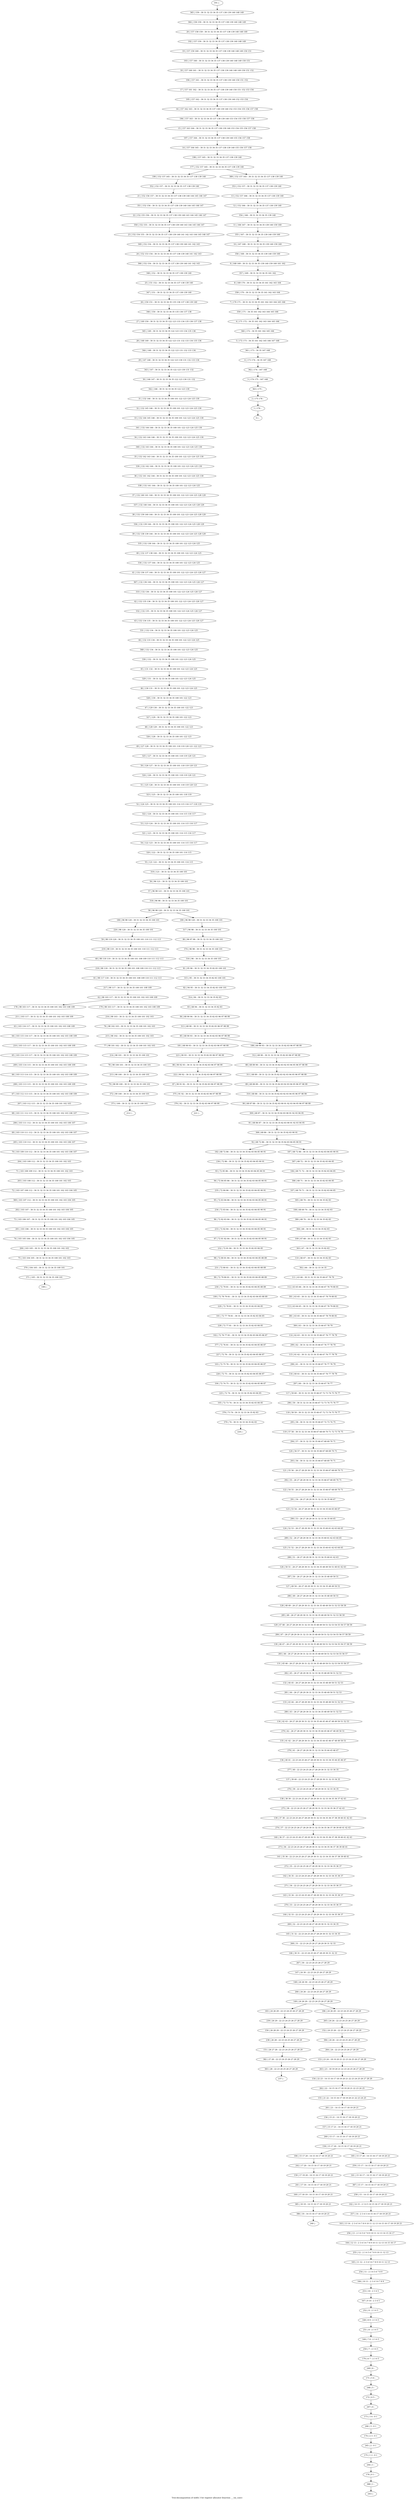 digraph G {
graph [label="Tree-decomposition of width 3 for register allocator (function ___tm_conv)"]
0[label="0 | : "];
1[label="1 | 176 : "];
2[label="2 | 175 176 : "];
3[label="3 | 174 175 : 167 168 "];
4[label="4 | 173 174 : 34 35 167 168 "];
5[label="5 | 172 173 : 34 35 161 162 165 166 167 168 "];
6[label="6 | 171 172 : 34 35 161 162 163 164 165 166 "];
7[label="7 | 170 171 : 30 31 32 33 34 35 161 162 163 164 165 166 "];
8[label="8 | 169 170 : 30 31 32 33 34 35 161 162 163 164 "];
9[label="9 | 168 169 : 30 31 32 33 34 35 139 140 159 160 161 162 "];
10[label="10 | 167 168 : 30 31 32 33 34 35 139 140 159 160 "];
11[label="11 | 166 167 : 30 31 32 33 34 35 139 140 159 160 "];
12[label="12 | 152 166 : 30 31 32 33 34 35 137 138 139 140 "];
13[label="13 | 152 157 166 : 30 31 32 33 34 35 137 138 139 140 "];
14[label="14 | 157 164 165 : 30 31 32 33 34 35 137 138 139 140 155 156 157 158 "];
15[label="15 | 157 163 164 : 30 31 32 33 34 35 137 138 139 140 153 154 155 156 157 158 "];
16[label="16 | 157 162 163 : 30 31 32 33 34 35 137 138 139 140 152 153 154 155 156 157 158 "];
17[label="17 | 157 161 162 : 30 31 32 33 34 35 137 138 139 140 150 151 152 153 154 "];
18[label="18 | 157 160 161 : 30 31 32 33 34 35 137 138 139 140 148 149 150 151 152 "];
19[label="19 | 157 159 160 : 30 31 32 33 34 35 137 138 139 140 148 149 150 151 "];
20[label="20 | 157 158 159 : 30 31 32 33 34 35 137 138 139 140 148 149 "];
21[label="21 | 152 156 157 : 30 31 32 33 34 35 137 138 139 140 144 145 146 147 "];
22[label="22 | 152 155 156 : 30 31 32 33 34 35 137 138 139 140 143 144 145 146 147 "];
23[label="23 | 152 154 155 : 30 31 32 33 34 35 137 138 139 140 141 142 143 144 145 146 147 "];
24[label="24 | 152 153 154 : 30 31 32 33 34 35 137 138 139 140 141 142 143 "];
25[label="25 | 151 152 : 30 31 32 33 34 35 137 138 139 140 "];
26[label="26 | 150 151 : 30 31 32 33 34 35 135 136 137 138 139 140 "];
27[label="27 | 149 150 : 30 31 32 33 34 35 122 123 133 134 135 136 137 138 "];
28[label="28 | 148 149 : 30 31 32 33 34 35 122 123 131 132 133 134 135 136 "];
29[label="29 | 147 148 : 30 31 32 33 34 35 122 123 130 131 132 133 134 "];
30[label="30 | 146 147 : 30 31 32 33 34 35 122 123 130 131 132 "];
31[label="31 | 132 146 : 30 31 32 33 34 35 100 101 122 123 124 125 130 "];
32[label="32 | 132 145 146 : 30 31 32 33 34 35 100 101 122 123 124 125 130 "];
33[label="33 | 132 144 145 146 : 30 31 32 33 34 35 100 101 122 123 124 125 130 "];
34[label="34 | 132 143 144 146 : 30 31 32 33 34 35 100 101 122 123 124 125 130 "];
35[label="35 | 132 142 143 144 : 30 31 32 33 34 35 100 101 122 123 124 125 130 "];
36[label="36 | 132 141 142 144 : 30 31 32 33 34 35 100 101 122 123 124 125 130 "];
37[label="37 | 132 140 141 144 : 30 31 32 33 34 35 100 101 122 123 124 125 128 129 "];
38[label="38 | 132 139 140 144 : 30 31 32 33 34 35 100 101 122 123 124 125 128 129 "];
39[label="39 | 132 138 139 144 : 30 31 32 33 34 35 100 101 122 123 124 125 128 129 "];
40[label="40 | 132 137 138 144 : 30 31 32 33 34 35 100 101 122 123 124 125 "];
41[label="41 | 132 136 137 144 : 30 31 32 33 34 35 100 101 122 123 124 125 126 127 "];
42[label="42 | 132 135 136 : 30 31 32 33 34 35 100 101 122 123 124 125 126 127 "];
43[label="43 | 132 134 135 : 30 31 32 33 34 35 100 101 122 123 124 125 126 127 "];
44[label="44 | 132 133 134 : 30 31 32 33 34 35 100 101 122 123 124 125 "];
45[label="45 | 131 132 : 30 31 32 33 34 35 100 101 122 123 124 125 "];
46[label="46 | 130 131 : 30 31 32 33 34 35 100 101 122 123 124 125 "];
47[label="47 | 129 130 : 30 31 32 33 34 35 100 101 122 123 "];
48[label="48 | 128 129 : 30 31 32 33 34 35 100 101 122 123 "];
49[label="49 | 127 128 : 30 31 32 33 34 35 100 101 118 119 120 121 122 123 "];
50[label="50 | 126 127 : 30 31 32 33 34 35 100 101 118 119 120 121 "];
51[label="51 | 125 126 : 30 31 32 33 34 35 100 101 118 119 120 121 "];
52[label="52 | 124 125 : 30 31 32 33 34 35 100 101 114 115 116 117 118 119 "];
53[label="53 | 123 124 : 30 31 32 33 34 35 100 101 114 115 116 117 "];
54[label="54 | 122 123 : 30 31 32 33 34 35 100 101 114 115 116 117 "];
55[label="55 | 121 122 : 30 31 32 33 34 35 100 101 114 115 "];
56[label="56 | 96 121 : 30 31 32 33 34 35 100 101 "];
57[label="57 | 96 98 121 : 30 31 32 33 34 35 100 101 "];
58[label="58 | 96 98 120 : 30 31 32 33 34 35 100 101 "];
59[label="59 | 98 119 120 : 30 31 32 33 34 35 100 101 110 111 112 113 "];
60[label="60 | 98 118 119 : 30 31 32 33 34 35 100 101 108 109 110 111 112 113 "];
61[label="61 | 98 117 118 : 30 31 32 33 34 35 100 101 108 109 110 111 112 113 "];
62[label="62 | 98 103 117 : 30 31 32 33 34 35 100 101 102 103 108 109 "];
63[label="63 | 103 116 117 : 30 31 32 33 34 35 100 101 102 103 108 109 "];
64[label="64 | 103 115 116 117 : 30 31 32 33 34 35 100 101 102 103 108 109 "];
65[label="65 | 103 114 115 117 : 30 31 32 33 34 35 100 101 102 103 108 109 "];
66[label="66 | 103 113 114 115 : 30 31 32 33 34 35 100 101 102 103 108 109 "];
67[label="67 | 103 112 113 115 : 30 31 32 33 34 35 100 101 102 103 108 109 "];
68[label="68 | 103 111 112 115 : 30 31 32 33 34 35 100 101 102 103 106 107 "];
69[label="69 | 103 110 111 112 : 30 31 32 33 34 35 100 101 102 103 106 107 "];
70[label="70 | 103 109 110 112 : 30 31 32 33 34 35 100 101 102 103 106 107 "];
71[label="71 | 103 108 109 112 : 30 31 32 33 34 35 100 101 102 103 "];
72[label="72 | 103 107 108 112 : 30 31 32 33 34 35 100 101 102 103 104 105 "];
73[label="73 | 103 106 107 : 30 31 32 33 34 35 100 101 102 103 104 105 "];
74[label="74 | 103 105 106 : 30 31 32 33 34 35 100 101 102 103 104 105 "];
75[label="75 | 103 104 105 : 30 31 32 33 34 35 100 101 102 103 "];
76[label="76 | 98 102 103 : 30 31 32 33 34 35 100 101 102 103 "];
77[label="77 | 98 101 102 : 30 31 32 33 34 35 100 101 102 103 "];
78[label="78 | 98 100 101 : 30 31 32 33 34 35 100 101 "];
79[label="79 | 98 99 100 : 30 31 32 33 34 35 100 101 "];
80[label="80 | 96 97 98 : 30 31 32 33 34 35 100 101 "];
81[label="81 | 95 96 : 30 31 32 33 34 35 82 83 100 101 "];
82[label="82 | 94 95 : 30 31 32 33 34 35 82 83 100 101 "];
83[label="83 | 68 94 : 30 31 32 33 34 35 82 83 "];
84[label="84 | 68 90 94 : 30 31 32 33 34 35 82 83 96 97 98 99 "];
85[label="85 | 68 90 93 : 30 31 32 33 34 35 82 83 96 97 98 99 "];
86[label="86 | 90 92 93 : 30 31 32 33 34 35 82 83 96 97 98 99 "];
87[label="87 | 90 91 92 : 30 31 32 33 34 35 82 83 96 97 98 99 "];
88[label="88 | 68 89 90 : 30 31 32 33 34 35 82 83 92 93 94 95 96 97 98 99 "];
89[label="89 | 68 88 89 : 30 31 32 33 34 35 82 83 92 93 94 95 96 97 98 99 "];
90[label="90 | 68 87 88 : 30 31 32 33 34 35 82 83 90 91 92 93 94 95 96 97 98 99 "];
91[label="91 | 68 86 87 : 30 31 32 33 34 35 82 83 90 91 92 93 94 95 "];
92[label="92 | 68 72 86 : 30 31 32 33 34 35 82 83 84 85 90 91 "];
93[label="93 | 72 85 86 : 30 31 32 33 34 35 82 83 84 85 90 91 "];
94[label="94 | 72 84 85 86 : 30 31 32 33 34 35 82 83 84 85 90 91 "];
95[label="95 | 72 83 84 86 : 30 31 32 33 34 35 82 83 84 85 90 91 "];
96[label="96 | 72 82 83 84 : 30 31 32 33 34 35 82 83 84 85 90 91 "];
97[label="97 | 72 81 82 84 : 30 31 32 33 34 35 82 83 84 85 90 91 "];
98[label="98 | 72 80 81 84 : 30 31 32 33 34 35 82 83 84 85 88 89 "];
99[label="99 | 72 79 80 81 : 30 31 32 33 34 35 82 83 84 85 88 89 "];
100[label="100 | 72 78 79 81 : 30 31 32 33 34 35 82 83 84 85 88 89 "];
101[label="101 | 72 77 78 81 : 30 31 32 33 34 35 82 83 84 85 "];
102[label="102 | 72 76 77 81 : 30 31 32 33 34 35 82 83 84 85 86 87 "];
103[label="103 | 72 75 76 : 30 31 32 33 34 35 82 83 84 85 86 87 "];
104[label="104 | 72 74 75 : 30 31 32 33 34 35 82 83 84 85 86 87 "];
105[label="105 | 72 73 74 : 30 31 32 33 34 35 82 83 84 85 "];
106[label="106 | 68 71 72 : 30 31 32 33 34 35 82 83 84 85 "];
107[label="107 | 68 70 71 : 30 31 32 33 34 35 82 83 84 85 "];
108[label="108 | 68 69 70 : 30 31 32 33 34 35 82 83 "];
109[label="109 | 67 68 : 30 31 32 33 34 35 82 83 "];
110[label="110 | 66 67 : 30 31 32 33 34 35 82 83 "];
111[label="111 | 63 66 : 30 31 32 33 34 35 66 67 78 79 "];
112[label="112 | 63 65 66 : 30 31 32 33 34 35 66 67 78 79 80 81 "];
113[label="113 | 63 64 65 : 30 31 32 33 34 35 66 67 78 79 80 81 "];
114[label="114 | 62 63 : 30 31 32 33 34 35 66 67 76 77 78 79 "];
115[label="115 | 61 62 : 30 31 32 33 34 35 66 67 76 77 78 79 "];
116[label="116 | 60 61 : 30 31 32 33 34 35 66 67 76 77 78 79 "];
117[label="117 | 59 60 : 30 31 32 33 34 35 66 67 72 73 74 75 76 77 "];
118[label="118 | 58 59 : 30 31 32 33 34 35 66 67 72 73 74 75 76 77 "];
119[label="119 | 57 58 : 30 31 32 33 34 35 66 67 68 69 70 71 72 73 74 75 "];
120[label="120 | 56 57 : 30 31 32 33 34 35 66 67 68 69 70 71 "];
121[label="121 | 55 56 : 26 27 28 29 30 31 32 33 34 35 66 67 68 69 70 71 "];
122[label="122 | 54 55 : 26 27 28 29 30 31 32 33 34 35 66 67 68 69 70 71 "];
123[label="123 | 53 54 : 26 27 28 29 30 31 32 33 34 35 64 65 66 67 "];
124[label="124 | 52 53 : 26 27 28 29 30 31 32 33 34 35 60 61 62 63 64 65 "];
125[label="125 | 51 52 : 26 27 28 29 30 31 32 33 34 35 60 61 62 63 64 65 "];
126[label="126 | 50 51 : 26 27 28 29 30 31 32 33 34 35 48 49 50 51 60 61 62 63 "];
127[label="127 | 49 50 : 26 27 28 29 30 31 32 33 34 35 48 49 50 51 "];
128[label="128 | 48 49 : 26 27 28 29 30 31 32 33 34 35 48 49 50 51 52 53 58 59 "];
129[label="129 | 47 48 : 26 27 28 29 30 31 32 33 34 35 48 49 50 51 52 53 54 55 56 57 58 59 "];
130[label="130 | 46 47 : 26 27 28 29 30 31 32 33 34 35 48 49 50 51 52 53 54 55 56 57 58 59 "];
131[label="131 | 45 46 : 26 27 28 29 30 31 32 33 34 35 48 49 50 51 52 53 54 55 56 57 "];
132[label="132 | 44 45 : 26 27 28 29 30 31 32 33 34 35 48 49 50 51 52 53 "];
133[label="133 | 43 44 : 26 27 28 29 30 31 32 33 34 35 48 49 50 51 52 53 "];
134[label="134 | 42 43 : 26 27 28 29 30 31 32 33 34 35 44 45 46 47 48 49 50 51 52 53 "];
135[label="135 | 41 42 : 26 27 28 29 30 31 32 33 34 35 44 45 46 47 48 49 50 51 "];
136[label="136 | 40 41 : 22 23 24 25 26 27 28 29 30 31 32 33 34 35 44 45 46 47 "];
137[label="137 | 39 40 : 22 23 24 25 26 27 28 29 30 31 32 33 34 35 "];
138[label="138 | 38 39 : 22 23 24 25 26 27 28 29 30 31 32 33 34 35 36 37 42 43 "];
139[label="139 | 37 38 : 22 23 24 25 26 27 28 29 30 31 32 33 34 35 36 37 38 39 40 41 42 43 "];
140[label="140 | 36 37 : 22 23 24 25 26 27 28 29 30 31 32 33 34 35 36 37 38 39 40 41 42 43 "];
141[label="141 | 35 36 : 22 23 24 25 26 27 28 29 30 31 32 33 34 35 36 37 38 39 40 41 "];
142[label="142 | 34 35 : 22 23 24 25 26 27 28 29 30 31 32 33 34 35 36 37 "];
143[label="143 | 33 34 : 22 23 24 25 26 27 28 29 30 31 32 33 34 35 36 37 "];
144[label="144 | 32 33 : 22 23 24 25 26 27 28 29 30 31 32 33 34 35 36 37 "];
145[label="145 | 31 32 : 22 23 24 25 26 27 28 29 30 31 32 33 34 35 "];
146[label="146 | 30 31 : 22 23 24 25 26 27 28 29 30 31 32 33 "];
147[label="147 | 24 30 : 22 23 24 25 26 27 28 29 "];
148[label="148 | 24 26 30 : 22 23 24 25 26 27 28 29 "];
149[label="149 | 24 26 29 : 22 23 24 25 26 27 28 29 "];
150[label="150 | 26 28 29 : 22 23 24 25 26 27 28 29 "];
151[label="151 | 26 27 28 : 22 23 24 25 26 27 28 29 "];
152[label="152 | 24 25 26 : 22 23 24 25 26 27 28 29 "];
153[label="153 | 23 24 : 18 19 20 21 22 23 24 25 26 27 28 29 "];
154[label="154 | 22 23 : 14 15 16 17 18 19 20 21 22 23 24 25 26 27 28 29 "];
155[label="155 | 21 22 : 14 15 16 17 18 19 20 21 22 23 24 25 "];
156[label="156 | 15 21 : 14 15 16 17 18 19 20 21 "];
157[label="157 | 15 17 21 : 14 15 16 17 18 19 20 21 "];
158[label="158 | 15 17 20 : 14 15 16 17 18 19 20 21 "];
159[label="159 | 17 19 20 : 14 15 16 17 18 19 20 21 "];
160[label="160 | 17 18 19 : 14 15 16 17 18 19 20 21 "];
161[label="161 | 15 16 17 : 14 15 16 17 18 19 20 21 "];
162[label="162 | 14 15 : 2 3 4 5 14 15 16 17 18 19 20 21 "];
163[label="163 | 13 14 : 2 3 4 5 6 7 8 9 10 11 12 13 14 15 16 17 18 19 20 21 "];
164[label="164 | 12 13 : 2 3 4 5 6 7 8 9 10 11 12 13 14 15 16 17 "];
165[label="165 | 11 12 : 2 3 4 5 6 7 8 9 10 11 12 13 "];
166[label="166 | 10 11 : 2 3 4 5 6 7 8 9 "];
167[label="167 | 9 10 : 2 3 4 5 "];
168[label="168 | 8 9 : 2 3 4 5 "];
169[label="169 | 7 8 : 2 3 4 5 "];
170[label="170 | 6 7 : 2 3 4 5 "];
171[label="171 | 5 6 : "];
172[label="172 | 4 5 : "];
173[label="173 | 3 4 : 0 1 "];
174[label="174 | 2 3 : 0 1 "];
175[label="175 | 1 2 : 0 1 "];
176[label="176 | 0 1 : "];
177[label="177 | 152 157 165 : 30 31 32 33 34 35 137 138 139 140 "];
178[label="178 | 98 103 117 : 30 31 32 33 34 35 100 101 102 103 108 109 "];
179[label="179 | 98 103 117 : 30 31 32 33 34 35 100 101 102 103 108 109 "];
180[label="180 | 96 98 120 : 30 31 32 33 34 35 100 101 "];
181[label="181 | 68 90 93 : 30 31 32 33 34 35 82 83 96 97 98 99 "];
182[label="182 | 68 72 86 : 30 31 32 33 34 35 82 83 84 85 90 91 "];
183[label="183 | 24 26 29 : 22 23 24 25 26 27 28 29 "];
184[label="184 | 15 17 20 : 14 15 16 17 18 19 20 21 "];
185[label="185 | 15 17 20 : 14 15 16 17 18 19 20 21 "];
186[label="186 | 24 26 29 : 22 23 24 25 26 27 28 29 "];
187[label="187 | 68 72 86 : 30 31 32 33 34 35 82 83 84 85 90 91 "];
188[label="188 | 68 90 93 : 30 31 32 33 34 35 82 83 96 97 98 99 "];
189[label="189 | 96 98 120 : 30 31 32 33 34 35 100 101 "];
190[label="190 | 152 157 165 : 30 31 32 33 34 35 137 138 139 140 "];
191[label="191 | : "];
192[label="192 | 157 159 : 30 31 32 33 34 35 137 138 139 140 148 149 "];
193[label="193 | 157 160 : 30 31 32 33 34 35 137 138 139 140 148 149 150 151 "];
194[label="194 | 157 161 : 30 31 32 33 34 35 137 138 139 140 150 151 152 "];
195[label="195 | 157 162 : 30 31 32 33 34 35 137 138 139 140 152 153 154 "];
196[label="196 | 157 163 : 30 31 32 33 34 35 137 138 139 140 153 154 155 156 157 158 "];
197[label="197 | 157 164 : 30 31 32 33 34 35 137 138 139 140 155 156 157 158 "];
198[label="198 | 157 165 : 30 31 32 33 34 35 137 138 139 140 "];
199[label="199 | : "];
200[label="200 | 103 105 : 30 31 32 33 34 35 100 101 102 103 "];
201[label="201 | 103 106 : 30 31 32 33 34 35 100 101 102 103 104 105 "];
202[label="202 | 103 107 : 30 31 32 33 34 35 100 101 102 103 104 105 "];
203[label="203 | 103 108 112 : 30 31 32 33 34 35 100 101 102 103 "];
204[label="204 | 103 109 112 : 30 31 32 33 34 35 100 101 102 103 "];
205[label="205 | 103 110 112 : 30 31 32 33 34 35 100 101 102 103 106 107 "];
206[label="206 | 103 111 112 : 30 31 32 33 34 35 100 101 102 103 106 107 "];
207[label="207 | 103 112 115 : 30 31 32 33 34 35 100 101 102 103 "];
208[label="208 | 103 113 115 : 30 31 32 33 34 35 100 101 102 103 108 109 "];
209[label="209 | 103 114 115 : 30 31 32 33 34 35 100 101 102 103 108 109 "];
210[label="210 | 103 115 117 : 30 31 32 33 34 35 100 101 102 103 108 109 "];
211[label="211 | 103 117 : 30 31 32 33 34 35 100 101 102 103 108 109 "];
212[label="212 | : "];
213[label="213 | 98 100 : 30 31 32 33 34 35 100 101 "];
214[label="214 | 98 101 : 30 31 32 33 34 35 100 101 "];
215[label="215 | 98 102 : 30 31 32 33 34 35 100 101 102 103 "];
216[label="216 | 98 103 : 30 31 32 33 34 35 100 101 102 103 "];
217[label="217 | 98 117 : 30 31 32 33 34 35 100 101 108 109 "];
218[label="218 | 98 118 : 30 31 32 33 34 35 100 101 108 109 110 111 112 113 "];
219[label="219 | 98 119 : 30 31 32 33 34 35 100 101 110 111 112 113 "];
220[label="220 | 98 120 : 30 31 32 33 34 35 100 101 "];
221[label="221 | : "];
222[label="222 | 90 92 : 30 31 32 33 34 35 82 83 96 97 98 99 "];
223[label="223 | 90 93 : 30 31 32 33 34 35 82 83 96 97 98 99 "];
224[label="224 | : "];
225[label="225 | 72 74 : 30 31 32 33 34 35 82 83 84 85 "];
226[label="226 | 72 75 : 30 31 32 33 34 35 82 83 84 85 86 87 "];
227[label="227 | 72 76 : 30 31 32 33 34 35 82 83 84 85 86 87 "];
228[label="228 | 72 77 81 : 30 31 32 33 34 35 82 83 84 85 "];
229[label="229 | 72 78 81 : 30 31 32 33 34 35 82 83 84 85 "];
230[label="230 | 72 79 81 : 30 31 32 33 34 35 82 83 84 85 88 89 "];
231[label="231 | 72 80 81 : 30 31 32 33 34 35 82 83 84 85 88 89 "];
232[label="232 | 72 81 84 : 30 31 32 33 34 35 82 83 84 85 "];
233[label="233 | 72 82 84 : 30 31 32 33 34 35 82 83 84 85 90 91 "];
234[label="234 | 72 83 84 : 30 31 32 33 34 35 82 83 84 85 90 91 "];
235[label="235 | 72 84 86 : 30 31 32 33 34 35 82 83 84 85 90 91 "];
236[label="236 | 72 86 : 30 31 32 33 34 35 82 83 84 85 90 91 "];
237[label="237 | : "];
238[label="238 | 26 28 : 22 23 24 25 26 27 28 29 "];
239[label="239 | 26 29 : 22 23 24 25 26 27 28 29 "];
240[label="240 | : "];
241[label="241 | 17 19 : 14 15 16 17 18 19 20 21 "];
242[label="242 | 17 20 : 14 15 16 17 18 19 20 21 "];
243[label="243 | : "];
244[label="244 | 1 : "];
245[label="245 | 2 : 0 1 "];
246[label="246 | 3 : 0 1 "];
247[label="247 | 4 : "];
248[label="248 | 5 : "];
249[label="249 | 6 : "];
250[label="250 | 7 : 2 3 4 5 "];
251[label="251 | 8 : 2 3 4 5 "];
252[label="252 | 9 : 2 3 4 5 "];
253[label="253 | 10 : 2 3 4 5 "];
254[label="254 | 11 : 2 3 4 5 6 7 8 9 "];
255[label="255 | 12 : 2 3 4 5 6 7 8 9 10 11 12 13 "];
256[label="256 | 13 : 2 3 4 5 6 7 8 9 10 11 12 13 14 15 16 17 "];
257[label="257 | 14 : 2 3 4 5 14 15 16 17 18 19 20 21 "];
258[label="258 | 15 : 14 15 16 17 18 19 20 21 "];
259[label="259 | 15 17 : 14 15 16 17 18 19 20 21 "];
260[label="260 | 15 17 : 14 15 16 17 18 19 20 21 "];
261[label="261 | 21 : 14 15 16 17 18 19 20 21 "];
262[label="262 | 22 : 14 15 16 17 18 19 20 21 22 23 24 25 "];
263[label="263 | 23 : 18 19 20 21 22 23 24 25 26 27 28 29 "];
264[label="264 | 24 : 22 23 24 25 26 27 28 29 "];
265[label="265 | 24 26 : 22 23 24 25 26 27 28 29 "];
266[label="266 | 24 26 : 22 23 24 25 26 27 28 29 "];
267[label="267 | 30 : 22 23 24 25 26 27 28 29 "];
268[label="268 | 31 : 22 23 24 25 26 27 28 29 30 31 32 33 "];
269[label="269 | 32 : 22 23 24 25 26 27 28 29 30 31 32 33 34 35 "];
270[label="270 | 33 : 22 23 24 25 26 27 28 29 30 31 32 33 34 35 36 37 "];
271[label="271 | 34 : 22 23 24 25 26 27 28 29 30 31 32 33 34 35 36 37 "];
272[label="272 | 35 : 22 23 24 25 26 27 28 29 30 31 32 33 34 35 36 37 "];
273[label="273 | 36 : 22 23 24 25 26 27 28 29 30 31 32 33 34 35 36 37 38 39 40 41 "];
274[label="274 | 37 : 22 23 24 25 26 27 28 29 30 31 32 33 34 35 36 37 38 39 40 41 42 43 "];
275[label="275 | 38 : 22 23 24 25 26 27 28 29 30 31 32 33 34 35 36 37 42 43 "];
276[label="276 | 39 : 22 23 24 25 26 27 28 29 30 31 32 33 34 35 "];
277[label="277 | 40 : 22 23 24 25 26 27 28 29 30 31 32 33 34 35 "];
278[label="278 | 41 : 26 27 28 29 30 31 32 33 34 35 44 45 46 47 "];
279[label="279 | 42 : 26 27 28 29 30 31 32 33 34 35 44 45 46 47 48 49 50 51 "];
280[label="280 | 43 : 26 27 28 29 30 31 32 33 34 35 48 49 50 51 52 53 "];
281[label="281 | 44 : 26 27 28 29 30 31 32 33 34 35 48 49 50 51 52 53 "];
282[label="282 | 45 : 26 27 28 29 30 31 32 33 34 35 48 49 50 51 52 53 "];
283[label="283 | 46 : 26 27 28 29 30 31 32 33 34 35 48 49 50 51 52 53 54 55 56 57 "];
284[label="284 | 47 : 26 27 28 29 30 31 32 33 34 35 48 49 50 51 52 53 54 55 56 57 58 59 "];
285[label="285 | 48 : 26 27 28 29 30 31 32 33 34 35 48 49 50 51 52 53 58 59 "];
286[label="286 | 49 : 26 27 28 29 30 31 32 33 34 35 48 49 50 51 "];
287[label="287 | 50 : 26 27 28 29 30 31 32 33 34 35 48 49 50 51 "];
288[label="288 | 51 : 26 27 28 29 30 31 32 33 34 35 60 61 62 63 "];
289[label="289 | 52 : 26 27 28 29 30 31 32 33 34 35 60 61 62 63 64 65 "];
290[label="290 | 53 : 26 27 28 29 30 31 32 33 34 35 64 65 "];
291[label="291 | 54 : 26 27 28 29 30 31 32 33 34 35 66 67 "];
292[label="292 | 55 : 26 27 28 29 30 31 32 33 34 35 66 67 68 69 70 71 "];
293[label="293 | 56 : 30 31 32 33 34 35 66 67 68 69 70 71 "];
294[label="294 | 57 : 30 31 32 33 34 35 66 67 68 69 70 71 "];
295[label="295 | 58 : 30 31 32 33 34 35 66 67 72 73 74 75 "];
296[label="296 | 59 : 30 31 32 33 34 35 66 67 72 73 74 75 76 77 "];
297[label="297 | 60 : 30 31 32 33 34 35 66 67 76 77 "];
298[label="298 | 61 : 30 31 32 33 34 35 66 67 76 77 78 79 "];
299[label="299 | 62 : 30 31 32 33 34 35 66 67 76 77 78 79 "];
300[label="300 | 63 : 30 31 32 33 34 35 66 67 78 79 "];
301[label="301 | 63 65 : 30 31 32 33 34 35 66 67 78 79 80 81 "];
302[label="302 | 66 : 30 31 32 33 34 35 "];
303[label="303 | 67 : 30 31 32 33 34 35 82 83 "];
304[label="304 | 68 : 30 31 32 33 34 35 82 83 "];
305[label="305 | 68 70 : 30 31 32 33 34 35 82 83 "];
306[label="306 | 68 71 : 30 31 32 33 34 35 82 83 84 85 "];
307[label="307 | 68 72 : 30 31 32 33 34 35 82 83 84 85 "];
308[label="308 | 68 86 : 30 31 32 33 34 35 82 83 90 91 "];
309[label="309 | 68 87 : 30 31 32 33 34 35 82 83 90 91 92 93 94 95 "];
310[label="310 | 68 88 : 30 31 32 33 34 35 82 83 92 93 94 95 96 97 98 99 "];
311[label="311 | 68 89 : 30 31 32 33 34 35 82 83 92 93 94 95 96 97 98 99 "];
312[label="312 | 68 90 : 30 31 32 33 34 35 82 83 96 97 98 99 "];
313[label="313 | 68 90 : 30 31 32 33 34 35 82 83 96 97 98 99 "];
314[label="314 | 94 : 30 31 32 33 34 35 82 83 "];
315[label="315 | 95 : 30 31 32 33 34 35 82 83 100 101 "];
316[label="316 | 96 : 30 31 32 33 34 35 100 101 "];
317[label="317 | 96 98 : 30 31 32 33 34 35 100 101 "];
318[label="318 | 96 98 : 30 31 32 33 34 35 100 101 "];
319[label="319 | 121 : 30 31 32 33 34 35 100 101 "];
320[label="320 | 122 : 30 31 32 33 34 35 100 101 114 115 "];
321[label="321 | 123 : 30 31 32 33 34 35 100 101 114 115 116 117 "];
322[label="322 | 124 : 30 31 32 33 34 35 100 101 114 115 116 117 "];
323[label="323 | 125 : 30 31 32 33 34 35 100 101 118 119 "];
324[label="324 | 126 : 30 31 32 33 34 35 100 101 118 119 120 121 "];
325[label="325 | 127 : 30 31 32 33 34 35 100 101 118 119 120 121 "];
326[label="326 | 128 : 30 31 32 33 34 35 100 101 122 123 "];
327[label="327 | 129 : 30 31 32 33 34 35 100 101 122 123 "];
328[label="328 | 130 : 30 31 32 33 34 35 100 101 122 123 "];
329[label="329 | 131 : 30 31 32 33 34 35 100 101 122 123 124 125 "];
330[label="330 | 132 : 30 31 32 33 34 35 100 101 122 123 124 125 "];
331[label="331 | 132 134 : 30 31 32 33 34 35 100 101 122 123 124 125 "];
332[label="332 | 132 135 : 30 31 32 33 34 35 100 101 122 123 124 125 126 127 "];
333[label="333 | 132 136 : 30 31 32 33 34 35 100 101 122 123 124 125 126 127 "];
334[label="334 | 132 137 144 : 30 31 32 33 34 35 100 101 122 123 124 125 "];
335[label="335 | 132 138 144 : 30 31 32 33 34 35 100 101 122 123 124 125 "];
336[label="336 | 132 139 144 : 30 31 32 33 34 35 100 101 122 123 124 125 128 129 "];
337[label="337 | 132 140 144 : 30 31 32 33 34 35 100 101 122 123 124 125 128 129 "];
338[label="338 | 132 141 144 : 30 31 32 33 34 35 100 101 122 123 124 125 "];
339[label="339 | 132 142 144 : 30 31 32 33 34 35 100 101 122 123 124 125 130 "];
340[label="340 | 132 143 144 : 30 31 32 33 34 35 100 101 122 123 124 125 130 "];
341[label="341 | 132 144 146 : 30 31 32 33 34 35 100 101 122 123 124 125 130 "];
342[label="342 | 146 : 30 31 32 33 34 35 122 123 130 "];
343[label="343 | 147 : 30 31 32 33 34 35 122 123 130 131 132 "];
344[label="344 | 148 : 30 31 32 33 34 35 122 123 131 132 133 134 "];
345[label="345 | 149 : 30 31 32 33 34 35 122 123 133 134 135 136 "];
346[label="346 | 150 : 30 31 32 33 34 35 135 136 137 138 "];
347[label="347 | 151 : 30 31 32 33 34 35 137 138 139 140 "];
348[label="348 | 152 : 30 31 32 33 34 35 137 138 139 140 "];
349[label="349 | 152 154 : 30 31 32 33 34 35 137 138 139 140 141 142 143 "];
350[label="350 | 152 155 : 30 31 32 33 34 35 137 138 139 140 143 144 145 146 147 "];
351[label="351 | 152 156 : 30 31 32 33 34 35 137 138 139 140 144 145 146 147 "];
352[label="352 | 152 157 : 30 31 32 33 34 35 137 138 139 140 "];
353[label="353 | 152 157 : 30 31 32 33 34 35 137 138 139 140 "];
354[label="354 | 166 : 30 31 32 33 34 35 139 140 "];
355[label="355 | 167 : 30 31 32 33 34 35 139 140 159 160 "];
356[label="356 | 168 : 30 31 32 33 34 35 139 140 159 160 "];
357[label="357 | 169 : 30 31 32 33 34 35 161 162 "];
358[label="358 | 170 : 30 31 32 33 34 35 161 162 163 164 "];
359[label="359 | 171 : 34 35 161 162 163 164 165 166 "];
360[label="360 | 172 : 34 35 161 162 165 166 "];
361[label="361 | 173 : 34 35 167 168 "];
362[label="362 | 174 : 167 168 "];
363[label="363 | 175 : "];
364[label="364 | 158 159 : 30 31 32 33 34 35 137 138 139 140 148 149 "];
365[label="365 | 159 : 30 31 32 33 34 35 137 138 139 140 148 149 "];
366[label="366 | 152 154 : 30 31 32 33 34 35 137 138 139 140 141 142 143 "];
367[label="367 | 132 136 144 : 30 31 32 33 34 35 100 101 122 123 124 125 126 127 "];
368[label="368 | 132 134 : 30 31 32 33 34 35 100 101 122 123 124 125 "];
369[label="369 | 103 107 112 : 30 31 32 33 34 35 100 101 102 103 104 105 "];
370[label="370 | 104 105 : 30 31 32 33 34 35 100 101 "];
371[label="371 | 105 : 30 31 32 33 34 35 100 101 "];
372[label="372 | 99 100 : 30 31 32 33 34 35 100 101 "];
373[label="373 | 100 : 30 31 32 33 34 35 100 101 "];
374[label="374 | 96 98 : 30 31 32 33 34 35 100 101 "];
375[label="375 | 91 92 : 30 31 32 33 34 35 82 83 96 97 98 99 "];
376[label="376 | 92 : 30 31 32 33 34 35 82 83 96 97 98 99 "];
377[label="377 | 72 76 81 : 30 31 32 33 34 35 82 83 84 85 86 87 "];
378[label="378 | 73 74 : 30 31 32 33 34 35 82 83 "];
379[label="379 | 74 : 30 31 32 33 34 35 82 83 "];
380[label="380 | 68 70 : 30 31 32 33 34 35 82 83 "];
381[label="381 | 63 65 : 30 31 32 33 34 35 66 67 78 79 80 81 "];
382[label="382 | 27 28 : 22 23 24 25 26 27 28 29 "];
383[label="383 | 28 : 22 23 24 25 26 27 28 29 "];
384[label="384 | 24 26 : 22 23 24 25 26 27 28 29 "];
385[label="385 | 18 19 : 14 15 16 17 18 19 20 21 "];
386[label="386 | 19 : 14 15 16 17 18 19 20 21 "];
387[label="387 | 15 17 : 14 15 16 17 18 19 20 21 "];
388[label="388 | 1 : "];
389[label="389 | 152 157 165 : 30 31 32 33 34 35 137 138 139 140 "];
31->32 ;
32->33 ;
56->57 ;
63->64 ;
83->84 ;
93->94 ;
111->112 ;
147->148 ;
156->157 ;
62->178 ;
62->179 ;
58->180 ;
85->181 ;
92->182 ;
149->183 ;
158->184 ;
158->185 ;
149->186 ;
92->187 ;
85->188 ;
58->189 ;
200->75 ;
74->200 ;
201->74 ;
73->201 ;
202->73 ;
203->72 ;
71->203 ;
204->71 ;
70->204 ;
205->70 ;
69->205 ;
206->69 ;
68->206 ;
207->68 ;
67->207 ;
208->67 ;
66->208 ;
209->66 ;
65->209 ;
210->65 ;
64->210 ;
211->63 ;
178->211 ;
213->79 ;
78->213 ;
214->78 ;
77->214 ;
215->77 ;
76->215 ;
216->76 ;
179->216 ;
217->62 ;
61->217 ;
218->61 ;
60->218 ;
219->60 ;
59->219 ;
220->59 ;
180->220 ;
222->87 ;
86->222 ;
223->86 ;
181->223 ;
225->105 ;
104->225 ;
226->104 ;
103->226 ;
227->103 ;
228->102 ;
101->228 ;
229->101 ;
100->229 ;
230->100 ;
99->230 ;
231->99 ;
98->231 ;
232->98 ;
97->232 ;
233->97 ;
96->233 ;
234->96 ;
95->234 ;
235->95 ;
94->235 ;
236->93 ;
182->236 ;
238->151 ;
150->238 ;
239->150 ;
183->239 ;
241->160 ;
159->241 ;
242->159 ;
184->242 ;
244->176 ;
175->244 ;
245->175 ;
174->245 ;
246->174 ;
173->246 ;
247->173 ;
172->247 ;
248->172 ;
171->248 ;
249->171 ;
170->249 ;
250->170 ;
169->250 ;
251->169 ;
168->251 ;
252->168 ;
167->252 ;
253->167 ;
166->253 ;
254->166 ;
165->254 ;
255->165 ;
164->255 ;
256->164 ;
163->256 ;
257->163 ;
162->257 ;
258->162 ;
259->161 ;
185->259 ;
260->158 ;
157->260 ;
261->156 ;
155->261 ;
262->155 ;
154->262 ;
263->154 ;
153->263 ;
264->153 ;
265->152 ;
186->265 ;
266->149 ;
148->266 ;
267->147 ;
146->267 ;
268->146 ;
145->268 ;
269->145 ;
144->269 ;
270->144 ;
143->270 ;
271->143 ;
142->271 ;
272->142 ;
141->272 ;
273->141 ;
140->273 ;
274->140 ;
139->274 ;
275->139 ;
138->275 ;
276->138 ;
137->276 ;
277->137 ;
136->277 ;
278->136 ;
135->278 ;
279->135 ;
134->279 ;
280->134 ;
133->280 ;
281->133 ;
132->281 ;
282->132 ;
131->282 ;
283->131 ;
130->283 ;
284->130 ;
129->284 ;
285->129 ;
128->285 ;
286->128 ;
127->286 ;
287->127 ;
126->287 ;
288->126 ;
125->288 ;
289->125 ;
124->289 ;
290->124 ;
123->290 ;
291->123 ;
122->291 ;
292->122 ;
121->292 ;
293->121 ;
120->293 ;
294->120 ;
119->294 ;
295->119 ;
118->295 ;
296->118 ;
117->296 ;
297->117 ;
116->297 ;
298->116 ;
115->298 ;
299->115 ;
114->299 ;
300->114 ;
301->113 ;
112->301 ;
302->111 ;
110->302 ;
303->110 ;
109->303 ;
304->109 ;
305->108 ;
107->305 ;
306->107 ;
106->306 ;
307->106 ;
187->307 ;
308->92 ;
91->308 ;
309->91 ;
90->309 ;
310->90 ;
89->310 ;
311->89 ;
88->311 ;
312->88 ;
188->312 ;
313->85 ;
84->313 ;
314->83 ;
82->314 ;
315->82 ;
81->315 ;
316->81 ;
317->80 ;
189->317 ;
318->58 ;
57->318 ;
319->56 ;
55->319 ;
320->55 ;
54->320 ;
321->54 ;
53->321 ;
322->53 ;
52->322 ;
323->52 ;
51->323 ;
324->51 ;
50->324 ;
325->50 ;
49->325 ;
326->49 ;
48->326 ;
327->48 ;
47->327 ;
328->47 ;
46->328 ;
329->46 ;
45->329 ;
330->45 ;
331->44 ;
43->331 ;
332->43 ;
42->332 ;
333->42 ;
334->41 ;
40->334 ;
335->40 ;
39->335 ;
336->39 ;
38->336 ;
337->38 ;
37->337 ;
338->37 ;
36->338 ;
339->36 ;
35->339 ;
340->35 ;
34->340 ;
341->34 ;
33->341 ;
342->31 ;
30->342 ;
343->30 ;
29->343 ;
344->29 ;
28->344 ;
345->28 ;
27->345 ;
346->27 ;
26->346 ;
347->26 ;
25->347 ;
348->25 ;
349->24 ;
23->349 ;
350->23 ;
22->350 ;
351->22 ;
21->351 ;
352->21 ;
190->352 ;
366->348 ;
24->366 ;
367->333 ;
41->367 ;
368->330 ;
44->368 ;
369->202 ;
72->369 ;
75->370 ;
371->199 ;
370->371 ;
79->372 ;
373->212 ;
372->373 ;
374->316 ;
80->374 ;
87->375 ;
376->221 ;
375->376 ;
377->227 ;
102->377 ;
105->378 ;
379->224 ;
378->379 ;
380->304 ;
108->380 ;
381->300 ;
113->381 ;
151->382 ;
383->237 ;
382->383 ;
384->264 ;
152->384 ;
160->385 ;
386->240 ;
385->386 ;
387->258 ;
161->387 ;
388->243 ;
176->388 ;
191->365 ;
365->364 ;
364->20 ;
20->192 ;
192->19 ;
19->193 ;
193->18 ;
18->194 ;
194->17 ;
17->195 ;
195->16 ;
16->196 ;
196->15 ;
15->197 ;
197->14 ;
14->198 ;
198->177 ;
353->13 ;
13->12 ;
12->354 ;
354->11 ;
11->355 ;
355->10 ;
10->356 ;
356->9 ;
9->357 ;
357->8 ;
8->358 ;
358->7 ;
7->359 ;
359->6 ;
6->360 ;
360->5 ;
5->361 ;
361->4 ;
4->362 ;
362->3 ;
3->363 ;
363->2 ;
2->1 ;
1->0 ;
389->353 ;
177->190 ;
177->389 ;
}
